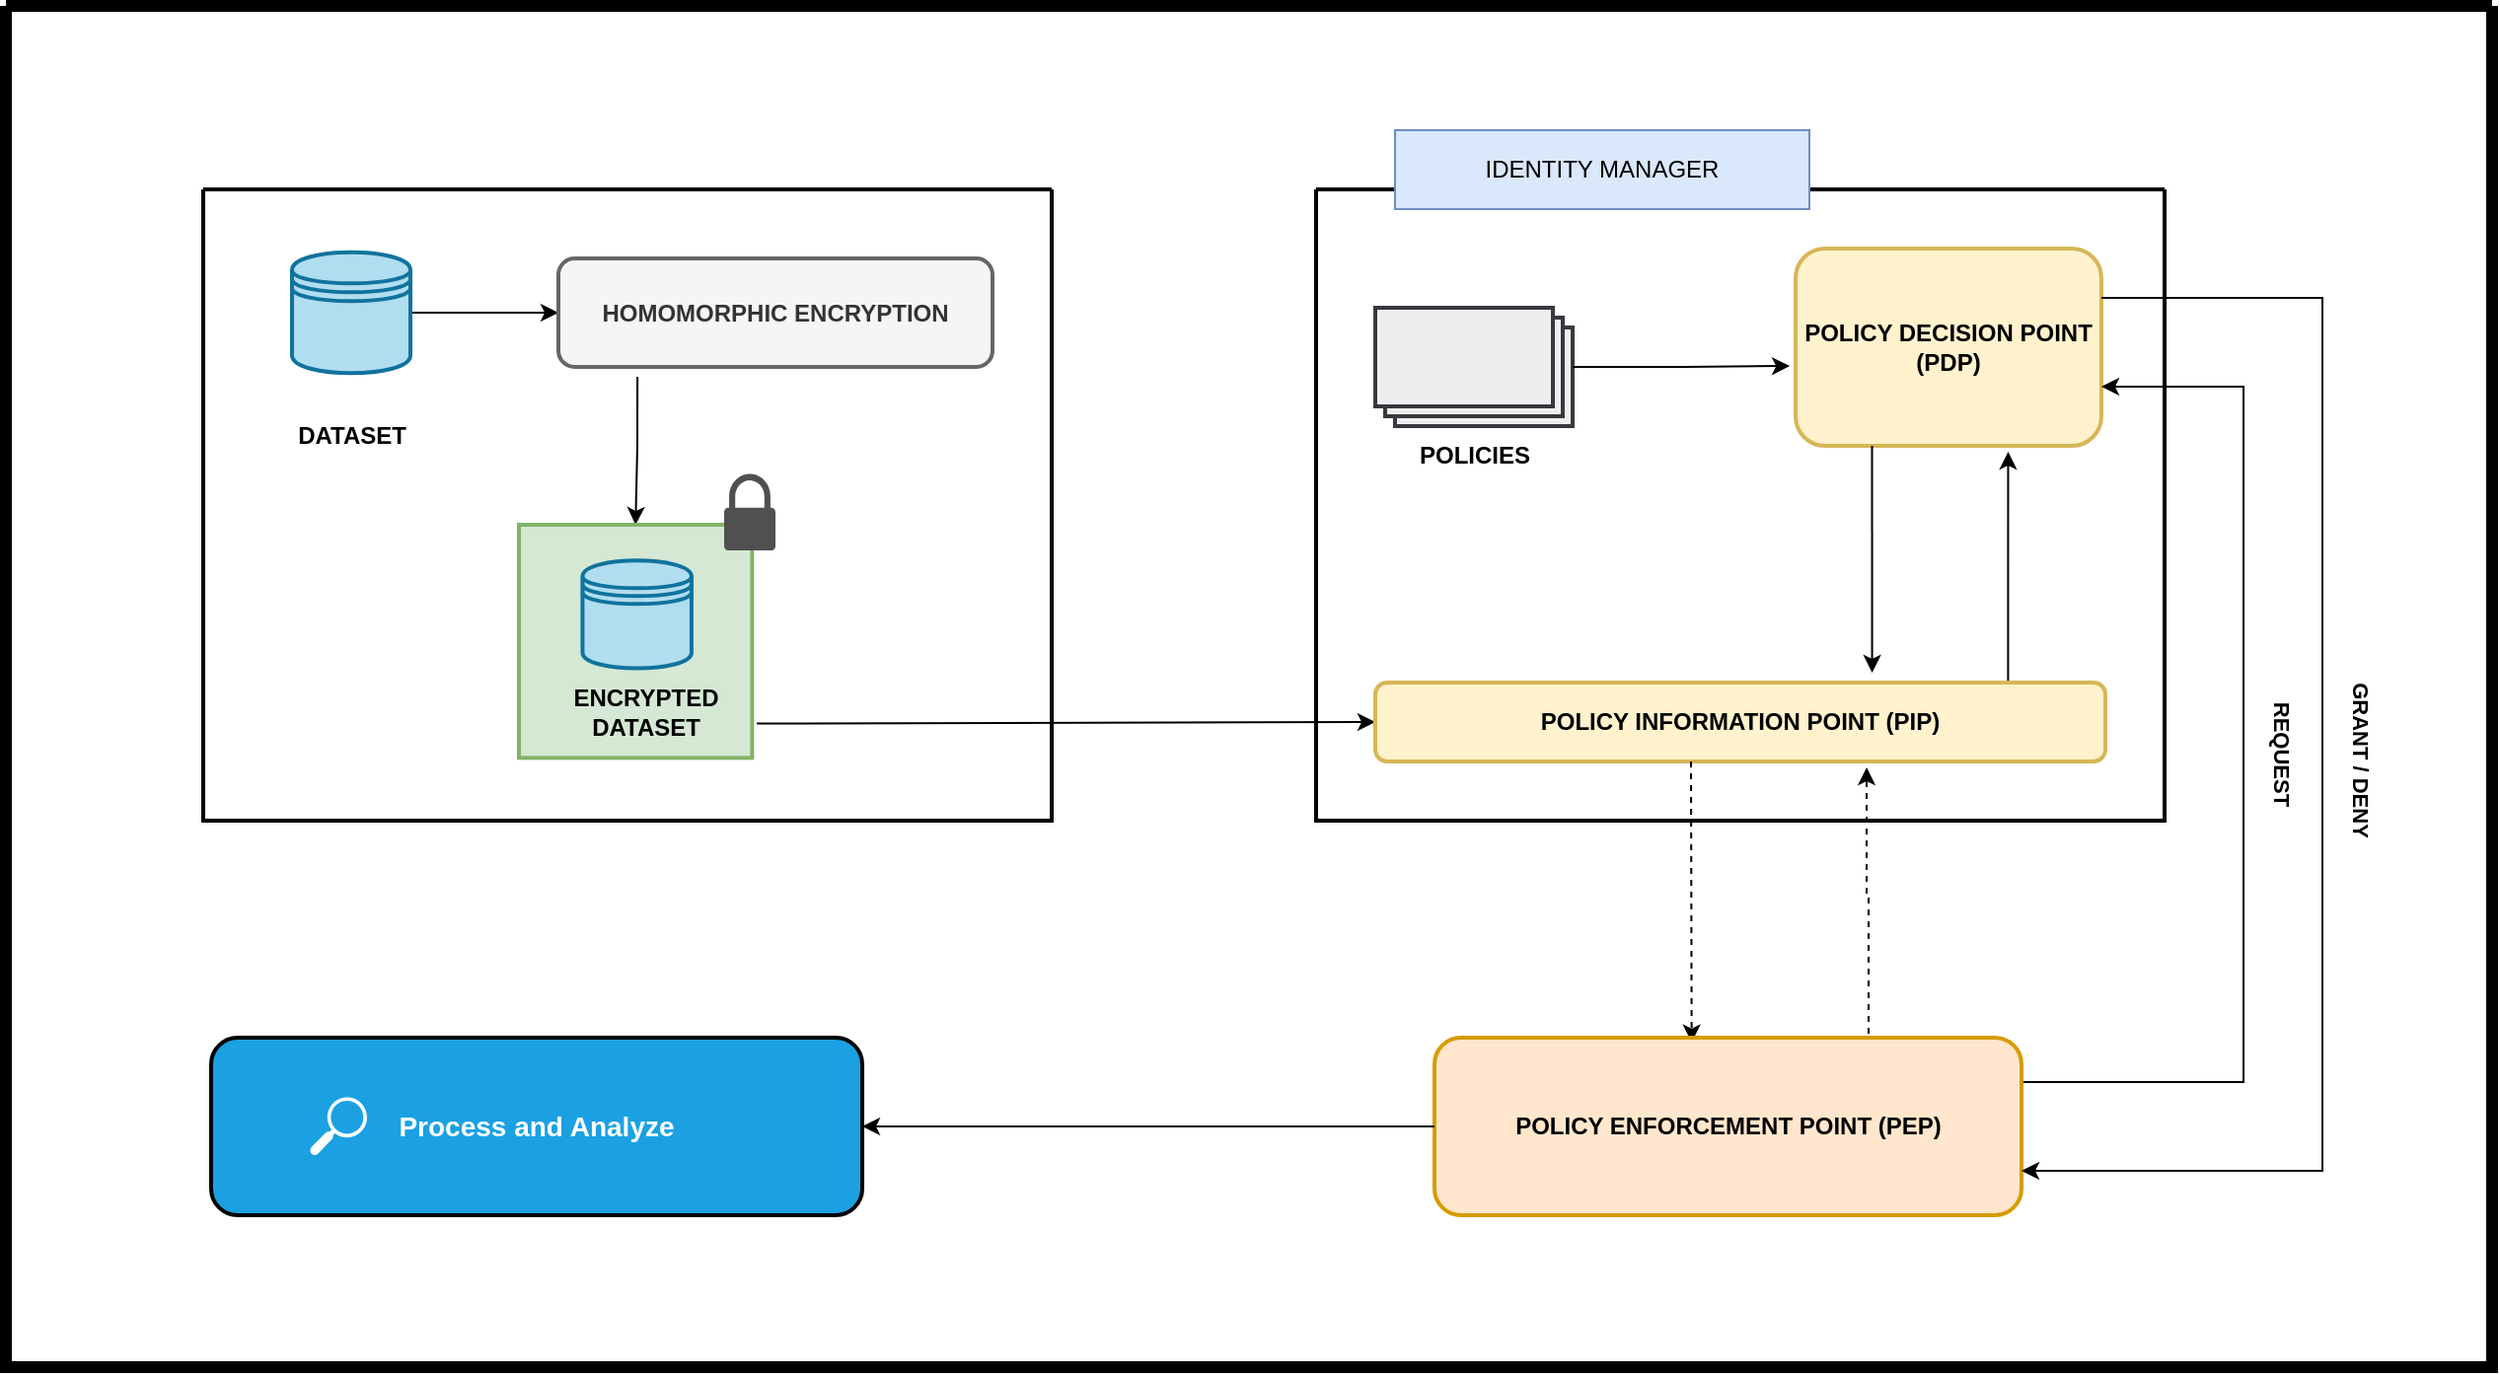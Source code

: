 <mxfile version="22.1.16" type="github">
  <diagram name="Page-1" id="MlF_dzwxMxhkYbkUneEa">
    <mxGraphModel dx="1323" dy="917" grid="1" gridSize="10" guides="1" tooltips="1" connect="1" arrows="1" fold="1" page="1" pageScale="1" pageWidth="827" pageHeight="1169" background="#ffffff" math="0" shadow="0">
      <root>
        <mxCell id="0" />
        <mxCell id="1" parent="0" />
        <mxCell id="712ERAdk77Vl7Lxlt1qB-10" value="" style="swimlane;startSize=0;strokeWidth=2;" parent="1" vertex="1">
          <mxGeometry x="290" y="153" width="430" height="320" as="geometry" />
        </mxCell>
        <mxCell id="712ERAdk77Vl7Lxlt1qB-25" style="edgeStyle=orthogonalEdgeStyle;rounded=0;orthogonalLoop=1;jettySize=auto;html=1;strokeColor=default;fontColor=#000000;exitX=0.182;exitY=1.091;exitDx=0;exitDy=0;exitPerimeter=0;" parent="712ERAdk77Vl7Lxlt1qB-10" source="712ERAdk77Vl7Lxlt1qB-17" target="712ERAdk77Vl7Lxlt1qB-22" edge="1">
          <mxGeometry relative="1" as="geometry" />
        </mxCell>
        <mxCell id="712ERAdk77Vl7Lxlt1qB-26" style="edgeStyle=orthogonalEdgeStyle;rounded=0;orthogonalLoop=1;jettySize=auto;html=1;entryX=0;entryY=0.5;entryDx=0;entryDy=0;strokeColor=default;fontColor=#000000;" parent="712ERAdk77Vl7Lxlt1qB-10" source="712ERAdk77Vl7Lxlt1qB-12" target="712ERAdk77Vl7Lxlt1qB-17" edge="1">
          <mxGeometry relative="1" as="geometry" />
        </mxCell>
        <mxCell id="712ERAdk77Vl7Lxlt1qB-16" value="&lt;font&gt;&lt;b&gt;HOMOMORPHIC ENCRPTION&lt;/b&gt;&lt;br&gt;&lt;/font&gt;" style="text;html=1;align=center;verticalAlign=middle;resizable=0;points=[];autosize=1;strokeColor=none;fillColor=none;fontColor=#000000;" parent="712ERAdk77Vl7Lxlt1qB-10" vertex="1">
          <mxGeometry x="195" y="48.75" width="190" height="30" as="geometry" />
        </mxCell>
        <mxCell id="712ERAdk77Vl7Lxlt1qB-17" value="&lt;b&gt;HOMOMORPHIC ENCRYPTION&lt;/b&gt;" style="rounded=1;whiteSpace=wrap;html=1;strokeWidth=2;fontColor=#333333;fillColor=#f5f5f5;strokeColor=#666666;" parent="712ERAdk77Vl7Lxlt1qB-10" vertex="1">
          <mxGeometry x="180" y="35" width="220" height="55" as="geometry" />
        </mxCell>
        <mxCell id="712ERAdk77Vl7Lxlt1qB-12" value="" style="shape=datastore;whiteSpace=wrap;html=1;fillColor=#b1ddf0;strokeColor=#10739e;strokeWidth=2;" parent="712ERAdk77Vl7Lxlt1qB-10" vertex="1">
          <mxGeometry x="45" y="31.89" width="60" height="61.224" as="geometry" />
        </mxCell>
        <mxCell id="712ERAdk77Vl7Lxlt1qB-13" value="&lt;div&gt;&lt;b&gt;DATASET&lt;/b&gt;&lt;/div&gt;" style="text;html=1;align=center;verticalAlign=middle;resizable=0;points=[];autosize=1;strokeColor=none;fillColor=none;fontColor=#000000;" parent="712ERAdk77Vl7Lxlt1qB-10" vertex="1">
          <mxGeometry x="35" y="109.998" width="80" height="30" as="geometry" />
        </mxCell>
        <mxCell id="9P9yUoY3Di7MT4rerMMI-18" value="" style="group" parent="712ERAdk77Vl7Lxlt1qB-10" vertex="1" connectable="0">
          <mxGeometry x="160" y="140" width="145" height="150" as="geometry" />
        </mxCell>
        <mxCell id="712ERAdk77Vl7Lxlt1qB-22" value="" style="whiteSpace=wrap;html=1;aspect=fixed;fillColor=#d5e8d4;strokeColor=#82b366;strokeWidth=2;" parent="9P9yUoY3Di7MT4rerMMI-18" vertex="1">
          <mxGeometry y="30" width="118.182" height="118.182" as="geometry" />
        </mxCell>
        <mxCell id="712ERAdk77Vl7Lxlt1qB-19" value="" style="group;fontColor=#000000;" parent="9P9yUoY3Di7MT4rerMMI-18" vertex="1" connectable="0">
          <mxGeometry x="18.413" y="48.182" width="126.587" height="131.818" as="geometry" />
        </mxCell>
        <mxCell id="712ERAdk77Vl7Lxlt1qB-20" value="" style="shape=datastore;whiteSpace=wrap;html=1;fillColor=#b1ddf0;strokeColor=#10739e;strokeWidth=2;" parent="712ERAdk77Vl7Lxlt1qB-19" vertex="1">
          <mxGeometry x="13.81" width="55.238" height="54.545" as="geometry" />
        </mxCell>
        <mxCell id="712ERAdk77Vl7Lxlt1qB-21" value="&lt;b&gt;ENCRYPTED&lt;/b&gt;&lt;div&gt;&lt;b&gt;DATASET&lt;/b&gt;&lt;/div&gt;" style="text;html=1;align=center;verticalAlign=middle;resizable=0;points=[];autosize=1;strokeColor=none;fillColor=none;fontColor=#000000;" parent="712ERAdk77Vl7Lxlt1qB-19" vertex="1">
          <mxGeometry x="-4.603" y="57.273" width="100" height="40" as="geometry" />
        </mxCell>
        <mxCell id="712ERAdk77Vl7Lxlt1qB-57" style="edgeStyle=orthogonalEdgeStyle;rounded=0;orthogonalLoop=1;jettySize=auto;html=1;exitX=1.02;exitY=0.852;exitDx=0;exitDy=0;entryX=0;entryY=0.5;entryDx=0;entryDy=0;strokeColor=default;fontColor=#000000;exitPerimeter=0;" parent="712ERAdk77Vl7Lxlt1qB-10" target="712ERAdk77Vl7Lxlt1qB-55" edge="1">
          <mxGeometry relative="1" as="geometry">
            <Array as="points">
              <mxPoint x="304" y="271" />
              <mxPoint x="474" y="270" />
            </Array>
            <mxPoint x="280.545" y="270.751" as="sourcePoint" />
            <mxPoint x="594.0" y="60.06" as="targetPoint" />
          </mxGeometry>
        </mxCell>
        <mxCell id="WExa6QN-3f2ECs_styrt-5" style="edgeStyle=orthogonalEdgeStyle;rounded=0;orthogonalLoop=1;jettySize=auto;html=1;entryX=0.5;entryY=1;entryDx=0;entryDy=0;strokeColor=#FFFFFF;fontColor=#000000;" parent="1" edge="1">
          <mxGeometry relative="1" as="geometry">
            <mxPoint x="1043" y="453" as="targetPoint" />
            <mxPoint x="1043" y="513" as="sourcePoint" />
          </mxGeometry>
        </mxCell>
        <mxCell id="712ERAdk77Vl7Lxlt1qB-40" value="" style="swimlane;startSize=0;fillColor=none;strokeColor=default;strokeWidth=2;fontColor=#000000;" parent="1" vertex="1">
          <mxGeometry x="854" y="153" width="430" height="320" as="geometry" />
        </mxCell>
        <mxCell id="712ERAdk77Vl7Lxlt1qB-54" value="&lt;b&gt;&lt;font&gt;POLICY DECISION POINT (PDP)&lt;/font&gt;&lt;br&gt;&lt;/b&gt;" style="rounded=1;whiteSpace=wrap;html=1;fillColor=#fff2cc;strokeColor=#d6b656;strokeWidth=2;" parent="712ERAdk77Vl7Lxlt1qB-40" vertex="1">
          <mxGeometry x="243" y="30" width="155" height="100" as="geometry" />
        </mxCell>
        <mxCell id="WExa6QN-3f2ECs_styrt-4" style="edgeStyle=orthogonalEdgeStyle;rounded=0;orthogonalLoop=1;jettySize=auto;html=1;strokeColor=default;fontColor=#000000;entryX=0.695;entryY=1.03;entryDx=0;entryDy=0;entryPerimeter=0;" parent="712ERAdk77Vl7Lxlt1qB-40" source="712ERAdk77Vl7Lxlt1qB-55" target="712ERAdk77Vl7Lxlt1qB-54" edge="1">
          <mxGeometry relative="1" as="geometry">
            <Array as="points">
              <mxPoint x="350" y="190" />
            </Array>
            <mxPoint x="350" y="150" as="targetPoint" />
          </mxGeometry>
        </mxCell>
        <mxCell id="712ERAdk77Vl7Lxlt1qB-7" value="" style="verticalLabelPosition=bottom;verticalAlign=top;html=1;shape=mxgraph.basic.layered_rect;dx=10;outlineConnect=0;whiteSpace=wrap;fillColor=#eeeeee;strokeWidth=2;strokeColor=#36393d;" parent="712ERAdk77Vl7Lxlt1qB-40" vertex="1">
          <mxGeometry x="30" y="60" width="100" height="60" as="geometry" />
        </mxCell>
        <mxCell id="712ERAdk77Vl7Lxlt1qB-27" value="&lt;b&gt;&lt;font&gt;POLICIES&lt;/font&gt;&lt;/b&gt;" style="text;html=1;align=center;verticalAlign=middle;resizable=0;points=[];autosize=1;strokeColor=none;fillColor=none;fontColor=#000000;" parent="712ERAdk77Vl7Lxlt1qB-40" vertex="1">
          <mxGeometry x="40" y="120" width="80" height="30" as="geometry" />
        </mxCell>
        <mxCell id="712ERAdk77Vl7Lxlt1qB-55" value="&lt;b&gt;&lt;font&gt;POLICY INFORMATION POINT (PIP)&lt;/font&gt;&lt;br&gt;&lt;/b&gt;" style="rounded=1;whiteSpace=wrap;html=1;fillColor=#fff2cc;strokeColor=#d6b656;strokeWidth=2;" parent="712ERAdk77Vl7Lxlt1qB-40" vertex="1">
          <mxGeometry x="30" y="250" width="370" height="40" as="geometry" />
        </mxCell>
        <mxCell id="712ERAdk77Vl7Lxlt1qB-59" style="edgeStyle=orthogonalEdgeStyle;rounded=0;orthogonalLoop=1;jettySize=auto;html=1;exitX=0.25;exitY=1;exitDx=0;exitDy=0;strokeColor=default;fontColor=#000000;" parent="712ERAdk77Vl7Lxlt1qB-40" source="712ERAdk77Vl7Lxlt1qB-54" edge="1">
          <mxGeometry relative="1" as="geometry">
            <mxPoint x="282" y="245" as="targetPoint" />
            <Array as="points">
              <mxPoint x="282" y="245" />
            </Array>
          </mxGeometry>
        </mxCell>
        <mxCell id="7SF1eYrAgMg-sl8dBEX--2" style="edgeStyle=orthogonalEdgeStyle;rounded=0;orthogonalLoop=1;jettySize=auto;html=1;entryX=-0.019;entryY=0.595;entryDx=0;entryDy=0;entryPerimeter=0;" parent="712ERAdk77Vl7Lxlt1qB-40" source="712ERAdk77Vl7Lxlt1qB-7" target="712ERAdk77Vl7Lxlt1qB-54" edge="1">
          <mxGeometry relative="1" as="geometry" />
        </mxCell>
        <mxCell id="LEUf3I3y599Kz-rE0oEb-1" style="edgeStyle=orthogonalEdgeStyle;rounded=0;orthogonalLoop=1;jettySize=auto;html=1;entryX=0.186;entryY=0.026;entryDx=0;entryDy=0;entryPerimeter=0;dashed=1;" edge="1" parent="712ERAdk77Vl7Lxlt1qB-40">
          <mxGeometry relative="1" as="geometry">
            <mxPoint x="190" y="290" as="sourcePoint" />
            <mxPoint x="190.335" y="432.34" as="targetPoint" />
            <Array as="points">
              <mxPoint x="191" y="290" />
            </Array>
          </mxGeometry>
        </mxCell>
        <mxCell id="LEUf3I3y599Kz-rE0oEb-2" style="edgeStyle=orthogonalEdgeStyle;rounded=0;orthogonalLoop=1;jettySize=auto;html=1;entryX=0.673;entryY=1.075;entryDx=0;entryDy=0;entryPerimeter=0;dashed=1;" edge="1" parent="712ERAdk77Vl7Lxlt1qB-40" target="712ERAdk77Vl7Lxlt1qB-55">
          <mxGeometry relative="1" as="geometry">
            <mxPoint x="280" y="428" as="sourcePoint" />
            <mxPoint x="280.0" y="298.0" as="targetPoint" />
            <Array as="points">
              <mxPoint x="279" y="359" />
            </Array>
          </mxGeometry>
        </mxCell>
        <mxCell id="LEUf3I3y599Kz-rE0oEb-8" value="IDENTITY MANAGER" style="rounded=0;whiteSpace=wrap;html=1;fillColor=#dae8fc;strokeColor=#6c8ebf;" vertex="1" parent="712ERAdk77Vl7Lxlt1qB-40">
          <mxGeometry x="40" y="-30" width="210" height="40" as="geometry" />
        </mxCell>
        <mxCell id="LEUf3I3y599Kz-rE0oEb-3" style="edgeStyle=orthogonalEdgeStyle;rounded=0;orthogonalLoop=1;jettySize=auto;html=1;exitX=1;exitY=0.25;exitDx=0;exitDy=0;" edge="1" parent="1" source="9P9yUoY3Di7MT4rerMMI-5">
          <mxGeometry relative="1" as="geometry">
            <mxPoint x="1252" y="253" as="targetPoint" />
            <Array as="points">
              <mxPoint x="1324" y="606" />
              <mxPoint x="1324" y="253" />
            </Array>
          </mxGeometry>
        </mxCell>
        <mxCell id="LEUf3I3y599Kz-rE0oEb-6" value="&lt;b&gt;REQUEST&lt;/b&gt;" style="edgeLabel;html=1;align=center;verticalAlign=middle;resizable=0;points=[];rotation=90;" vertex="1" connectable="0" parent="LEUf3I3y599Kz-rE0oEb-3">
          <mxGeometry x="-0.723" y="-2" relative="1" as="geometry">
            <mxPoint x="58" y="-169" as="offset" />
          </mxGeometry>
        </mxCell>
        <mxCell id="9P9yUoY3Di7MT4rerMMI-5" value="&lt;b&gt;&lt;font&gt;POLICY ENFORCEMENT POINT (PEP)&lt;/font&gt;&lt;br&gt;&lt;/b&gt;" style="rounded=1;whiteSpace=wrap;html=1;fillColor=#ffe6cc;strokeColor=#d79b00;strokeWidth=2;rotation=0;" parent="1" vertex="1">
          <mxGeometry x="914" y="583" width="297.5" height="90" as="geometry" />
        </mxCell>
        <mxCell id="9P9yUoY3Di7MT4rerMMI-13" value="&lt;div align=&quot;left&quot;&gt;&lt;blockquote&gt;&lt;blockquote&gt;&lt;div&gt;&lt;b&gt;&lt;font style=&quot;font-size: 14px;&quot;&gt;Process and Analyze&lt;/font&gt;&lt;/b&gt;&lt;br&gt;&lt;/div&gt;&lt;/blockquote&gt;&lt;/blockquote&gt;&lt;/div&gt;" style="rounded=1;whiteSpace=wrap;html=1;align=center;labelPosition=center;verticalLabelPosition=middle;verticalAlign=middle;fillColor=#1ba1e2;fontColor=#ffffff;strokeColor=#000000;strokeWidth=2;" parent="1" vertex="1">
          <mxGeometry x="294" y="583" width="330" height="90" as="geometry" />
        </mxCell>
        <mxCell id="9P9yUoY3Di7MT4rerMMI-15" value="" style="sketch=0;pointerEvents=1;shadow=0;dashed=0;html=1;strokeColor=none;fillColor=#505050;labelPosition=center;verticalLabelPosition=bottom;verticalAlign=top;outlineConnect=0;align=center;shape=mxgraph.office.security.lock_protected;" parent="1" vertex="1">
          <mxGeometry x="554" y="297.22" width="26" height="38.78" as="geometry" />
        </mxCell>
        <mxCell id="9P9yUoY3Di7MT4rerMMI-20" value="" style="sketch=0;pointerEvents=1;shadow=0;dashed=0;html=1;strokeColor=none;fillColor=default;labelPosition=center;verticalLabelPosition=bottom;verticalAlign=top;outlineConnect=0;align=center;shape=mxgraph.office.concepts.search;" parent="1" vertex="1">
          <mxGeometry x="344" y="613.25" width="29" height="29.5" as="geometry" />
        </mxCell>
        <mxCell id="9P9yUoY3Di7MT4rerMMI-22" style="edgeStyle=orthogonalEdgeStyle;rounded=0;orthogonalLoop=1;jettySize=auto;html=1;entryX=1;entryY=0.5;entryDx=0;entryDy=0;" parent="1" source="9P9yUoY3Di7MT4rerMMI-5" target="9P9yUoY3Di7MT4rerMMI-13" edge="1">
          <mxGeometry relative="1" as="geometry" />
        </mxCell>
        <mxCell id="LEUf3I3y599Kz-rE0oEb-5" style="edgeStyle=orthogonalEdgeStyle;rounded=0;orthogonalLoop=1;jettySize=auto;html=1;entryX=1;entryY=0.75;entryDx=0;entryDy=0;exitX=1;exitY=0.25;exitDx=0;exitDy=0;" edge="1" parent="1" source="712ERAdk77Vl7Lxlt1qB-54" target="9P9yUoY3Di7MT4rerMMI-5">
          <mxGeometry relative="1" as="geometry">
            <Array as="points">
              <mxPoint x="1364" y="208" />
              <mxPoint x="1364" y="650" />
            </Array>
          </mxGeometry>
        </mxCell>
        <mxCell id="LEUf3I3y599Kz-rE0oEb-7" value="&lt;b&gt;GRANT / DENY&lt;/b&gt;" style="edgeLabel;html=1;align=center;verticalAlign=middle;resizable=0;points=[];rotation=90;" vertex="1" connectable="0" parent="LEUf3I3y599Kz-rE0oEb-5">
          <mxGeometry x="-0.005" y="-1" relative="1" as="geometry">
            <mxPoint x="21" y="-6" as="offset" />
          </mxGeometry>
        </mxCell>
        <mxCell id="LEUf3I3y599Kz-rE0oEb-9" value="" style="swimlane;startSize=0;strokeColor=default;strokeWidth=6;" vertex="1" parent="1">
          <mxGeometry x="190" y="60" width="1260" height="690" as="geometry" />
        </mxCell>
      </root>
    </mxGraphModel>
  </diagram>
</mxfile>
